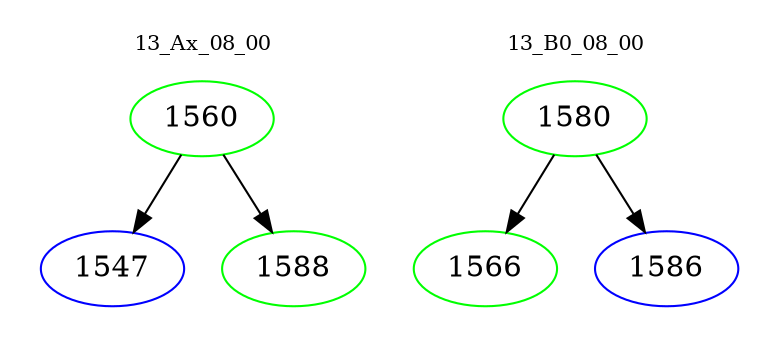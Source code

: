 digraph{
subgraph cluster_0 {
color = white
label = "13_Ax_08_00";
fontsize=10;
T0_1560 [label="1560", color="green"]
T0_1560 -> T0_1547 [color="black"]
T0_1547 [label="1547", color="blue"]
T0_1560 -> T0_1588 [color="black"]
T0_1588 [label="1588", color="green"]
}
subgraph cluster_1 {
color = white
label = "13_B0_08_00";
fontsize=10;
T1_1580 [label="1580", color="green"]
T1_1580 -> T1_1566 [color="black"]
T1_1566 [label="1566", color="green"]
T1_1580 -> T1_1586 [color="black"]
T1_1586 [label="1586", color="blue"]
}
}
